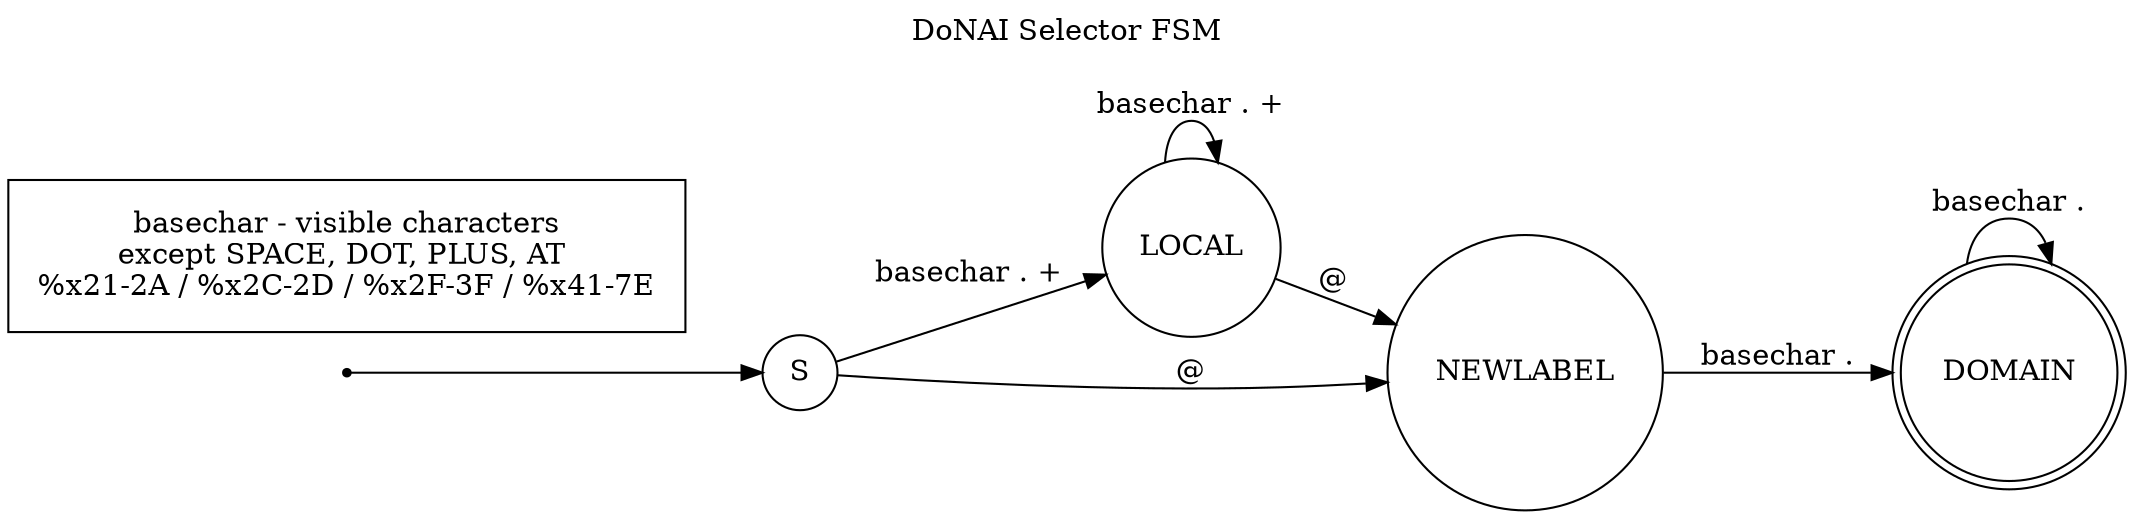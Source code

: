 digraph finite_state_machine {
	rankdir=LR
	node [shape = doublecircle];
		DOMAIN;

	node [shape = point ];
		qi

	node [shape = circle];
		qi	-> S;

		/* local or domain part */
		S	-> LOCAL [ label = "basechar . +" ];
		S	-> NEWLABEL [ label = "@" ];

		/* local */
		LOCAL	-> LOCAL [ label = "basechar . +" ];
		LOCAL	-> NEWLABEL [ label = "@" ];

		/* domain */
		NEWLABEL	-> DOMAIN [ label = "basechar ." ];
		DOMAIN	-> DOMAIN [ label = "basechar ." ];

	node[ shape=box, margin="0.2,0.2" ];
		basechar[ label = "basechar - visible characters\nexcept SPACE, DOT, PLUS, AT \n%x21-2A / %x2C-2D / %x2F-3F / %x41-7E" ];

	// title
	labelloc="t";
	label="DoNAI Selector FSM\n\n";
}
